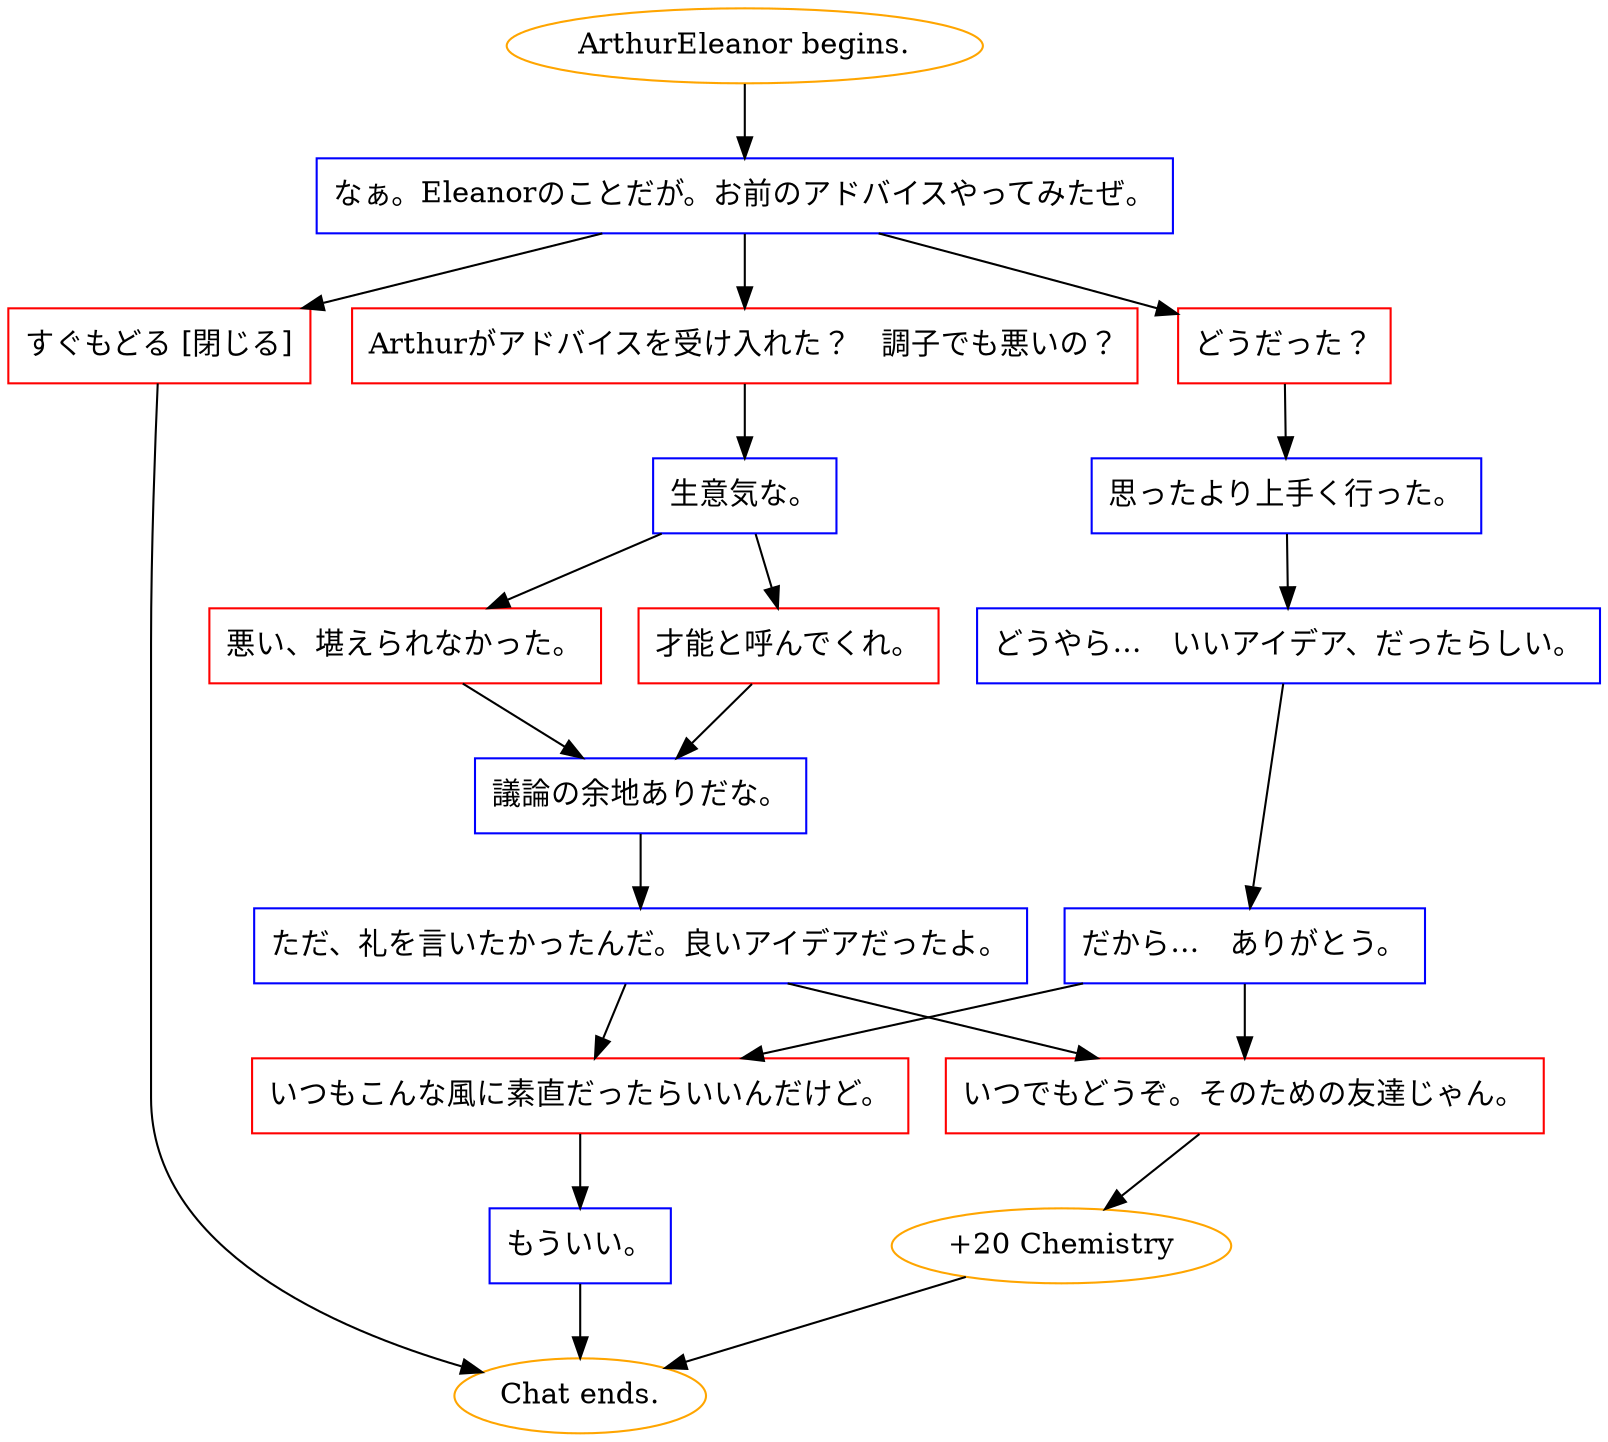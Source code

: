 digraph {
	"ArthurEleanor begins." [color=orange];
		"ArthurEleanor begins." -> j457645253;
	j457645253 [label="なぁ。Eleanorのことだが。お前のアドバイスやってみたぜ。",shape=box,color=blue];
		j457645253 -> j546051798;
		j457645253 -> j330569014;
		j457645253 -> j2007985040;
	j546051798 [label="どうだった？",shape=box,color=red];
		j546051798 -> j2789728194;
	j330569014 [label="Arthurがアドバイスを受け入れた？　調子でも悪いの？",shape=box,color=red];
		j330569014 -> j855523929;
	j2007985040 [label="すぐもどる [閉じる]",shape=box,color=red];
		j2007985040 -> "Chat ends.";
	j2789728194 [label="思ったより上手く行った。",shape=box,color=blue];
		j2789728194 -> j2413543296;
	j855523929 [label="生意気な。",shape=box,color=blue];
		j855523929 -> j2803644780;
		j855523929 -> j4202174936;
	"Chat ends." [color=orange];
	j2413543296 [label="どうやら…　いいアイデア、だったらしい。",shape=box,color=blue];
		j2413543296 -> j2311960778;
	j2803644780 [label="悪い、堪えられなかった。",shape=box,color=red];
		j2803644780 -> j367610569;
	j4202174936 [label="才能と呼んでくれ。",shape=box,color=red];
		j4202174936 -> j367610569;
	j2311960778 [label="だから…　ありがとう。",shape=box,color=blue];
		j2311960778 -> j3852582667;
		j2311960778 -> j2731965358;
	j367610569 [label="議論の余地ありだな。",shape=box,color=blue];
		j367610569 -> j1787492908;
	j3852582667 [label="いつでもどうぞ。そのための友達じゃん。",shape=box,color=red];
		j3852582667 -> j367054140;
	j2731965358 [label="いつもこんな風に素直だったらいいんだけど。",shape=box,color=red];
		j2731965358 -> j349516468;
	j1787492908 [label="ただ、礼を言いたかったんだ。良いアイデアだったよ。",shape=box,color=blue];
		j1787492908 -> j3852582667;
		j1787492908 -> j2731965358;
	j367054140 [label="+20 Chemistry",color=orange];
		j367054140 -> "Chat ends.";
	j349516468 [label="もういい。",shape=box,color=blue];
		j349516468 -> "Chat ends.";
}